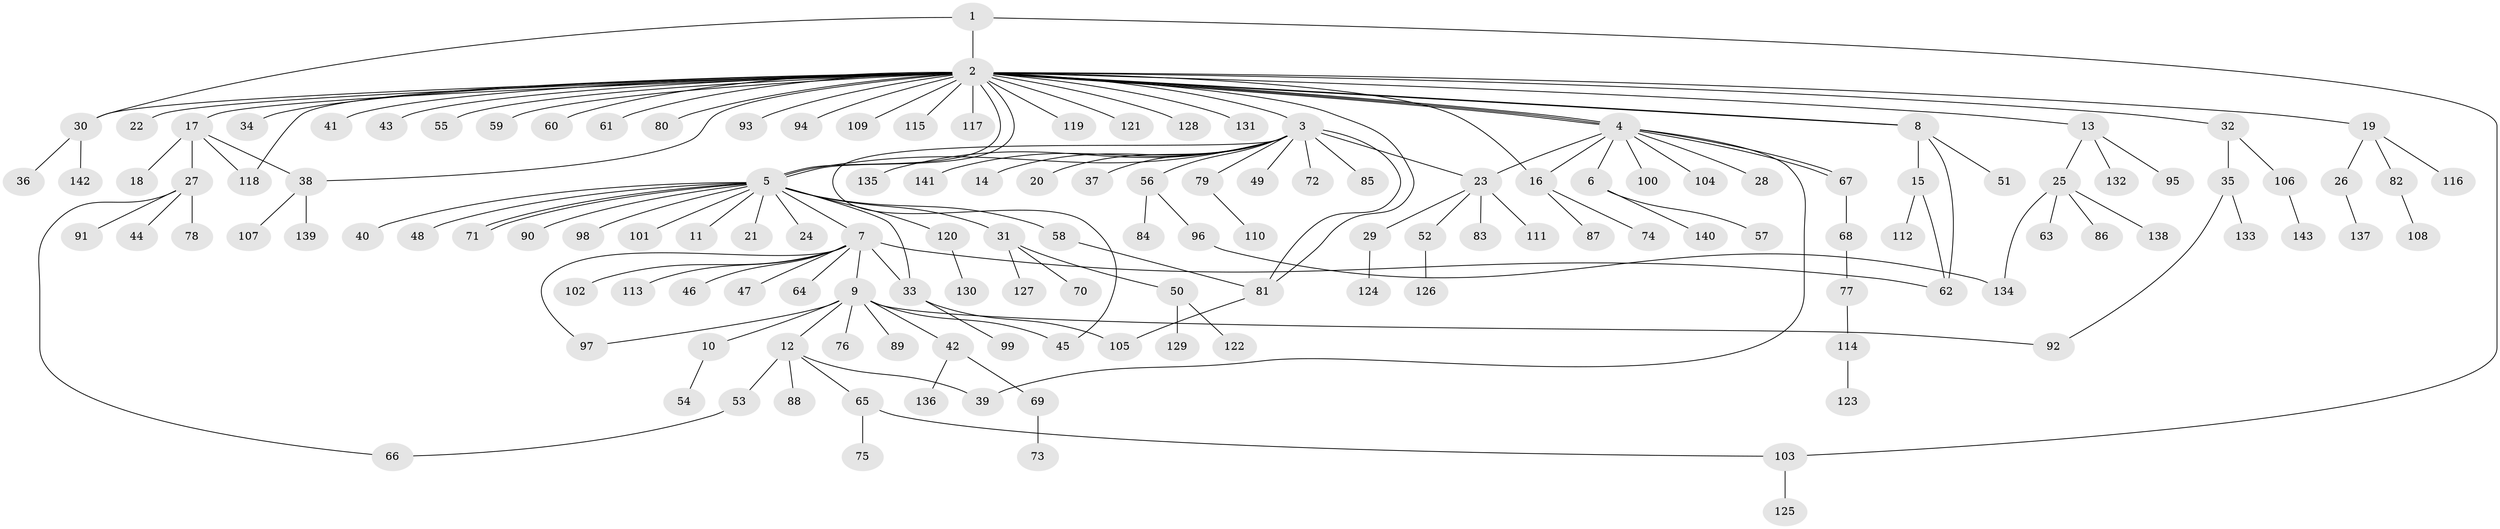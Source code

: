 // Generated by graph-tools (version 1.1) at 2025/14/03/09/25 04:14:25]
// undirected, 143 vertices, 167 edges
graph export_dot {
graph [start="1"]
  node [color=gray90,style=filled];
  1;
  2;
  3;
  4;
  5;
  6;
  7;
  8;
  9;
  10;
  11;
  12;
  13;
  14;
  15;
  16;
  17;
  18;
  19;
  20;
  21;
  22;
  23;
  24;
  25;
  26;
  27;
  28;
  29;
  30;
  31;
  32;
  33;
  34;
  35;
  36;
  37;
  38;
  39;
  40;
  41;
  42;
  43;
  44;
  45;
  46;
  47;
  48;
  49;
  50;
  51;
  52;
  53;
  54;
  55;
  56;
  57;
  58;
  59;
  60;
  61;
  62;
  63;
  64;
  65;
  66;
  67;
  68;
  69;
  70;
  71;
  72;
  73;
  74;
  75;
  76;
  77;
  78;
  79;
  80;
  81;
  82;
  83;
  84;
  85;
  86;
  87;
  88;
  89;
  90;
  91;
  92;
  93;
  94;
  95;
  96;
  97;
  98;
  99;
  100;
  101;
  102;
  103;
  104;
  105;
  106;
  107;
  108;
  109;
  110;
  111;
  112;
  113;
  114;
  115;
  116;
  117;
  118;
  119;
  120;
  121;
  122;
  123;
  124;
  125;
  126;
  127;
  128;
  129;
  130;
  131;
  132;
  133;
  134;
  135;
  136;
  137;
  138;
  139;
  140;
  141;
  142;
  143;
  1 -- 2;
  1 -- 30;
  1 -- 103;
  2 -- 3;
  2 -- 4;
  2 -- 4;
  2 -- 4;
  2 -- 5;
  2 -- 5;
  2 -- 8;
  2 -- 8;
  2 -- 13;
  2 -- 16;
  2 -- 17;
  2 -- 19;
  2 -- 22;
  2 -- 30;
  2 -- 32;
  2 -- 34;
  2 -- 38;
  2 -- 41;
  2 -- 43;
  2 -- 55;
  2 -- 59;
  2 -- 60;
  2 -- 61;
  2 -- 80;
  2 -- 81;
  2 -- 93;
  2 -- 94;
  2 -- 109;
  2 -- 115;
  2 -- 117;
  2 -- 118;
  2 -- 119;
  2 -- 121;
  2 -- 128;
  2 -- 131;
  3 -- 5;
  3 -- 14;
  3 -- 20;
  3 -- 23;
  3 -- 37;
  3 -- 45;
  3 -- 49;
  3 -- 56;
  3 -- 72;
  3 -- 79;
  3 -- 81;
  3 -- 85;
  3 -- 135;
  3 -- 141;
  4 -- 6;
  4 -- 16;
  4 -- 23;
  4 -- 28;
  4 -- 39;
  4 -- 67;
  4 -- 67;
  4 -- 100;
  4 -- 104;
  5 -- 7;
  5 -- 11;
  5 -- 21;
  5 -- 24;
  5 -- 31;
  5 -- 33;
  5 -- 40;
  5 -- 48;
  5 -- 58;
  5 -- 71;
  5 -- 71;
  5 -- 90;
  5 -- 98;
  5 -- 101;
  5 -- 120;
  6 -- 57;
  6 -- 140;
  7 -- 9;
  7 -- 33;
  7 -- 46;
  7 -- 47;
  7 -- 62;
  7 -- 64;
  7 -- 97;
  7 -- 102;
  7 -- 113;
  8 -- 15;
  8 -- 51;
  8 -- 62;
  9 -- 10;
  9 -- 12;
  9 -- 42;
  9 -- 45;
  9 -- 76;
  9 -- 89;
  9 -- 92;
  9 -- 97;
  10 -- 54;
  12 -- 39;
  12 -- 53;
  12 -- 65;
  12 -- 88;
  13 -- 25;
  13 -- 95;
  13 -- 132;
  15 -- 62;
  15 -- 112;
  16 -- 74;
  16 -- 87;
  17 -- 18;
  17 -- 27;
  17 -- 38;
  17 -- 118;
  19 -- 26;
  19 -- 82;
  19 -- 116;
  23 -- 29;
  23 -- 52;
  23 -- 83;
  23 -- 111;
  25 -- 63;
  25 -- 86;
  25 -- 134;
  25 -- 138;
  26 -- 137;
  27 -- 44;
  27 -- 66;
  27 -- 78;
  27 -- 91;
  29 -- 124;
  30 -- 36;
  30 -- 142;
  31 -- 50;
  31 -- 70;
  31 -- 127;
  32 -- 35;
  32 -- 106;
  33 -- 99;
  33 -- 105;
  35 -- 92;
  35 -- 133;
  38 -- 107;
  38 -- 139;
  42 -- 69;
  42 -- 136;
  50 -- 122;
  50 -- 129;
  52 -- 126;
  53 -- 66;
  56 -- 84;
  56 -- 96;
  58 -- 81;
  65 -- 75;
  65 -- 103;
  67 -- 68;
  68 -- 77;
  69 -- 73;
  77 -- 114;
  79 -- 110;
  81 -- 105;
  82 -- 108;
  96 -- 134;
  103 -- 125;
  106 -- 143;
  114 -- 123;
  120 -- 130;
}
